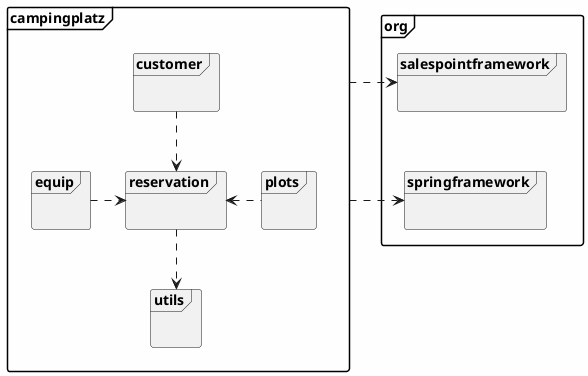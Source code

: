 @startuml
hide empty fields
hide empty methods
skinparam classAttributeIconSize 0
skinparam linetype ortho
skinparam BackgroundColor #FEFEFE
allowmixing
skinparam packageStyle Frame

package campingplatz{

package equip{
}
package reservation{
}
package customer{
}
package plots{
}
package utils{
}
}
package org{
package org.salespointframework{
}
package org.springframework{
}
}

customer .d.> reservation
equip .r.> reservation
plots .l.> reservation
utils <.u. reservation

org.springframework -[hidden]u- org.salespointframework


campingplatz .r.> springframework
campingplatz .r.> salespointframework

@enduml